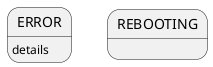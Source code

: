 {
  "sha1": "o1y3bfixiokokdgnhnnd4k5foqj18wb",
  "insertion": {
    "when": "2024-06-04T17:28:39.234Z",
    "user": "plantuml@gmail.com"
  }
}
@startuml
state ERROR {
  ERROR : details
}
state REBOOTING {
}
@enduml

